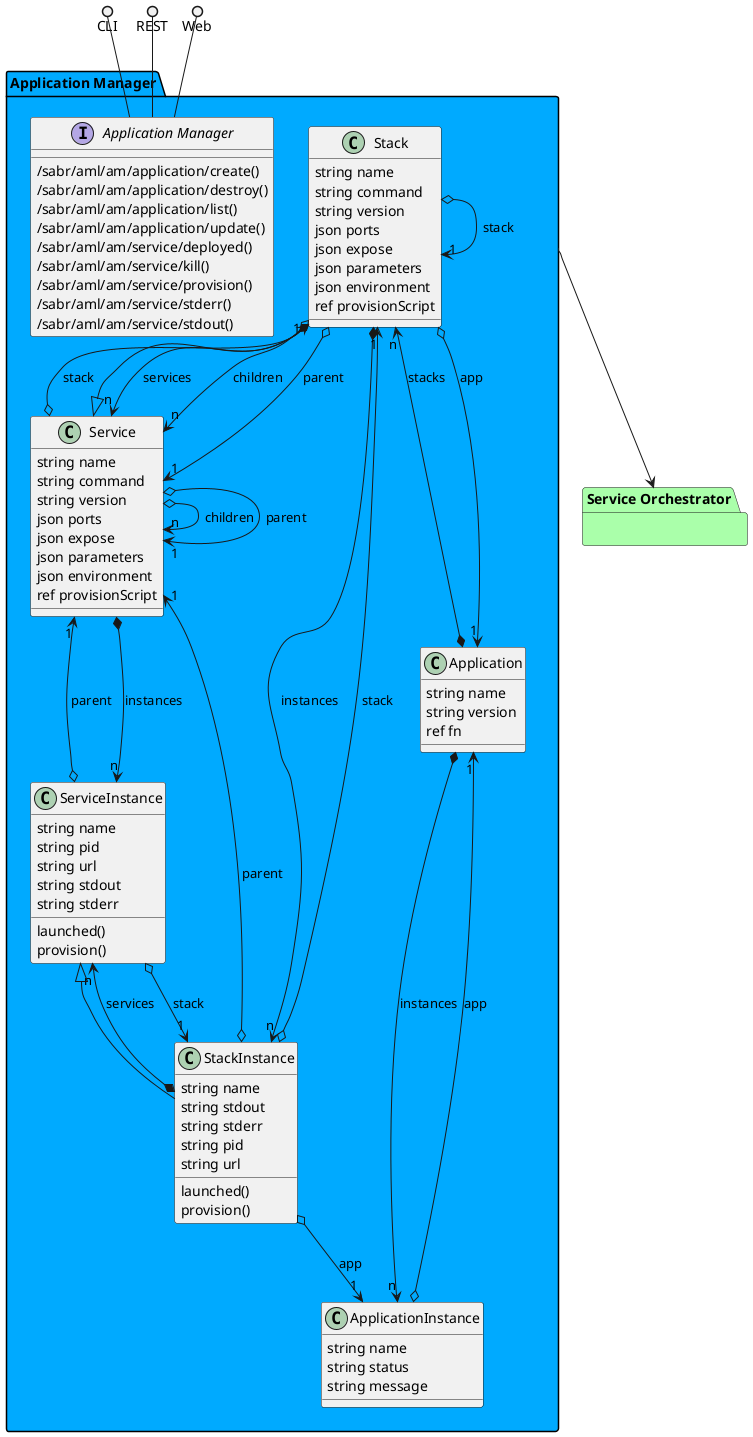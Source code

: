 @startuml


package "Service Orchestrator" #aaffaa {
    }

package "Application Manager" #00aaff {
    
        class Stack {
        }
    
        class ApplicationInstance {
        }
    
        class Application {
        }
    
        class Service {
        }
    
        class ServiceInstance {
        }
    
        class StackInstance {
        }
    }


package "Application Manager" #00aaff {

    interface "Application Manager" as i {
            /sabr/aml/am/application/create()
            /sabr/aml/am/application/destroy()
            /sabr/aml/am/application/list()
            /sabr/aml/am/application/update()
            /sabr/aml/am/service/deployed()
            /sabr/aml/am/service/kill()
            /sabr/aml/am/service/provision()
            /sabr/aml/am/service/stderr()
            /sabr/aml/am/service/stdout()
    
    }
}

CLI ()-- i
REST ()-- i
Web ()-- i

package "Application Manager" #00aaff {
        class "Application" {
                 string name
                 string version
                 ref fn
                    }
                Application *--> "n" Stack : stacks
                        Application *--> "n" ApplicationInstance : instances
            
    
    class "ApplicationInstance" {
                 string name
                 string status
                 string message
                    }
                ApplicationInstance o--> "1" Application : app
            
    
    class "Service" {
                 string name
                 string command
                 string version
                 json ports
                 json expose
                 json parameters
                 json environment
                 ref provisionScript
                    }
                Service o--> "1" Stack : stack
                        Service o--> "n" Service : children
                        Service o--> "1" Service : parent
                        Service *--> "n" ServiceInstance : instances
            
    
    class "ServiceInstance" {
                 string name
                 string pid
                 string url
                 string stdout
                 string stderr
                             launched()
                     provision()
            }
                ServiceInstance o--> "1" Service : parent
                        ServiceInstance o--> "1" StackInstance : stack
            
    
    class "Stack" {
                 string name
                 string command
                 string version
                 json ports
                 json expose
                 json parameters
                 json environment
                 ref provisionScript
                    }
                Stack *--> "n" Service : services
                        Stack *--> "n" StackInstance : instances
                        Stack o--> "1" Application : app
                        Stack o--> "1" Stack : stack
                        Stack o--> "n" Service : children
                        Stack o--> "1" Service : parent
            
    
        Service <|-- Stack
    
    class "StackInstance" {
                 string name
                 string stdout
                 string stderr
                 string pid
                 string url
                             launched()
                     provision()
            }
                StackInstance o--> "1" ApplicationInstance : app
                        StackInstance o--> "1" Stack : stack
                        StackInstance *--> "n" ServiceInstance : services
                        StackInstance o--> "1" Service : parent
            
    
        ServiceInstance <|-- StackInstance
    

}


    "Application Manager" --> "Service Orchestrator"


@enduml
